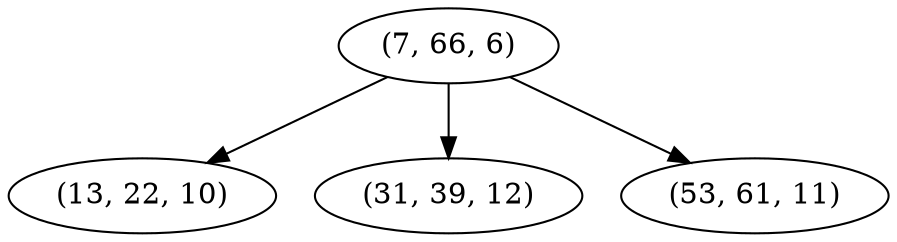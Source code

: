 digraph tree {
    "(7, 66, 6)";
    "(13, 22, 10)";
    "(31, 39, 12)";
    "(53, 61, 11)";
    "(7, 66, 6)" -> "(13, 22, 10)";
    "(7, 66, 6)" -> "(31, 39, 12)";
    "(7, 66, 6)" -> "(53, 61, 11)";
}
